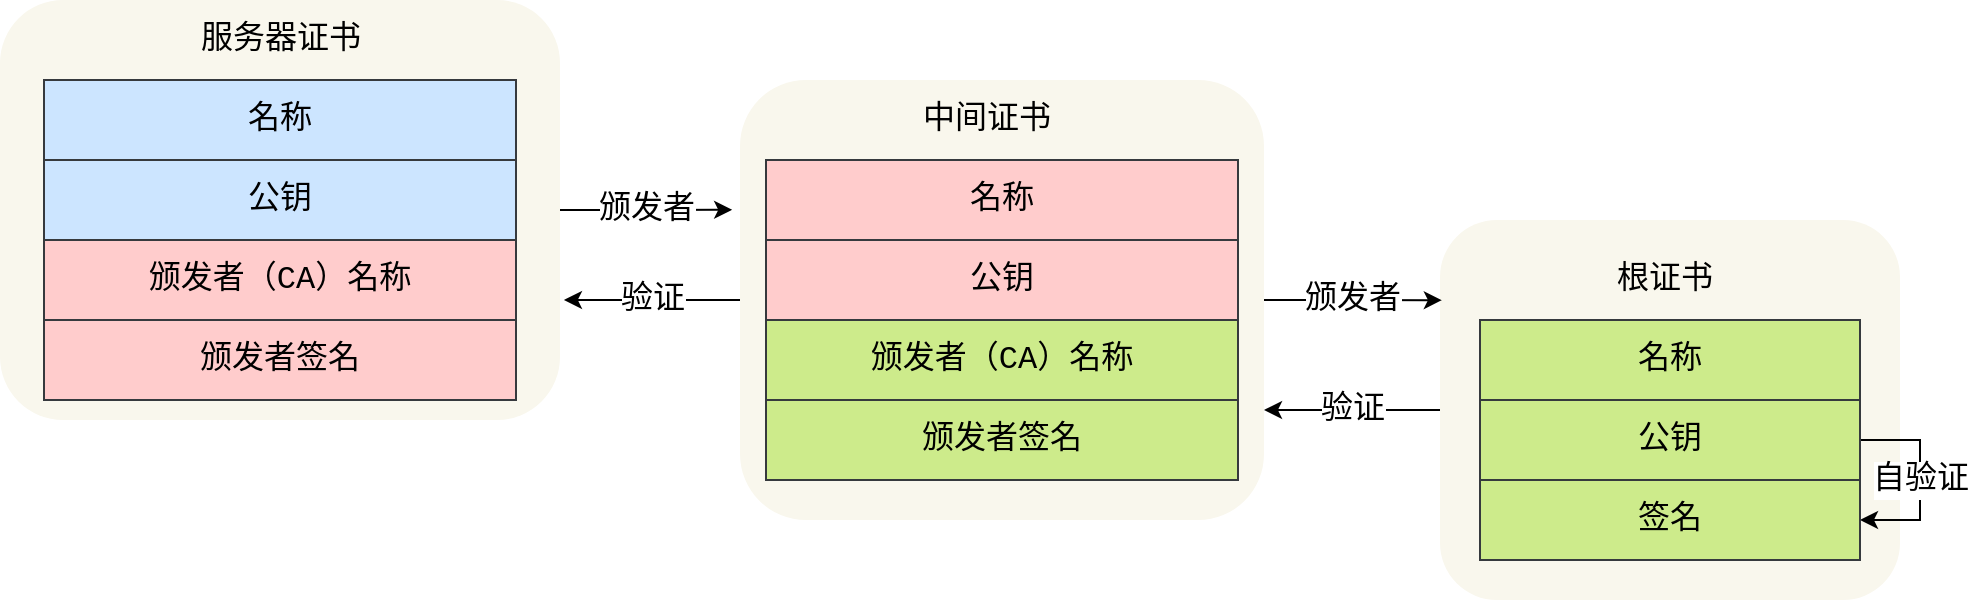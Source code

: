 <mxfile version="13.9.9" type="github">
  <diagram id="d3CDpL4kcyTtyqX8Ylbh" name="第 1 页">
    <mxGraphModel dx="1426" dy="825" grid="1" gridSize="10" guides="1" tooltips="1" connect="1" arrows="1" fold="1" page="1" pageScale="1" pageWidth="827" pageHeight="1169" math="0" shadow="0">
      <root>
        <mxCell id="0" />
        <mxCell id="1" parent="0" />
        <mxCell id="DgBi4fKjSA7FTJw_oE3--35" value="验证" style="edgeStyle=orthogonalEdgeStyle;rounded=0;orthogonalLoop=1;jettySize=auto;html=1;entryX=1;entryY=0.75;entryDx=0;entryDy=0;fontFamily=Courier New;fontSize=16;" edge="1" parent="1" source="DgBi4fKjSA7FTJw_oE3--29" target="DgBi4fKjSA7FTJw_oE3--26">
          <mxGeometry relative="1" as="geometry" />
        </mxCell>
        <mxCell id="DgBi4fKjSA7FTJw_oE3--29" value="" style="rounded=1;whiteSpace=wrap;html=1;fontFamily=Courier New;fontSize=16;fillColor=#f9f7ed;strokeColor=none;" vertex="1" parent="1">
          <mxGeometry x="890" y="300" width="230" height="190" as="geometry" />
        </mxCell>
        <mxCell id="DgBi4fKjSA7FTJw_oE3--33" value="验证" style="edgeStyle=orthogonalEdgeStyle;rounded=0;orthogonalLoop=1;jettySize=auto;html=1;entryX=1.007;entryY=0.714;entryDx=0;entryDy=0;entryPerimeter=0;fontFamily=Courier New;fontSize=16;" edge="1" parent="1" source="DgBi4fKjSA7FTJw_oE3--26" target="DgBi4fKjSA7FTJw_oE3--25">
          <mxGeometry relative="1" as="geometry" />
        </mxCell>
        <mxCell id="DgBi4fKjSA7FTJw_oE3--34" value="颁发者" style="edgeStyle=orthogonalEdgeStyle;rounded=0;orthogonalLoop=1;jettySize=auto;html=1;entryX=0.004;entryY=0.211;entryDx=0;entryDy=0;entryPerimeter=0;fontFamily=Courier New;fontSize=16;" edge="1" parent="1" source="DgBi4fKjSA7FTJw_oE3--26" target="DgBi4fKjSA7FTJw_oE3--29">
          <mxGeometry relative="1" as="geometry" />
        </mxCell>
        <mxCell id="DgBi4fKjSA7FTJw_oE3--26" value="" style="rounded=1;whiteSpace=wrap;html=1;fontFamily=Courier New;fontSize=16;fillColor=#f9f7ed;strokeColor=none;" vertex="1" parent="1">
          <mxGeometry x="540" y="230" width="262" height="220" as="geometry" />
        </mxCell>
        <mxCell id="DgBi4fKjSA7FTJw_oE3--32" value="颁发者" style="edgeStyle=orthogonalEdgeStyle;rounded=0;orthogonalLoop=1;jettySize=auto;html=1;entryX=-0.015;entryY=0.295;entryDx=0;entryDy=0;entryPerimeter=0;fontFamily=Courier New;fontSize=16;" edge="1" parent="1" source="DgBi4fKjSA7FTJw_oE3--25" target="DgBi4fKjSA7FTJw_oE3--26">
          <mxGeometry relative="1" as="geometry" />
        </mxCell>
        <mxCell id="DgBi4fKjSA7FTJw_oE3--25" value="" style="rounded=1;whiteSpace=wrap;html=1;fontFamily=Courier New;fontSize=16;fillColor=#f9f7ed;strokeColor=none;" vertex="1" parent="1">
          <mxGeometry x="170" y="190" width="280" height="210" as="geometry" />
        </mxCell>
        <mxCell id="DgBi4fKjSA7FTJw_oE3--2" value="名称" style="rounded=0;whiteSpace=wrap;html=1;fontSize=16;fontFamily=Courier New;fillColor=#cce5ff;strokeColor=#36393d;" vertex="1" parent="1">
          <mxGeometry x="192" y="230" width="236" height="40" as="geometry" />
        </mxCell>
        <mxCell id="DgBi4fKjSA7FTJw_oE3--4" value="公钥" style="rounded=0;whiteSpace=wrap;html=1;fontSize=16;fontFamily=Courier New;fillColor=#cce5ff;strokeColor=#36393d;" vertex="1" parent="1">
          <mxGeometry x="192" y="270" width="236" height="40" as="geometry" />
        </mxCell>
        <mxCell id="DgBi4fKjSA7FTJw_oE3--5" value="颁发者（CA）名称" style="rounded=0;whiteSpace=wrap;html=1;fontSize=16;fontFamily=Courier New;fillColor=#ffcccc;strokeColor=#36393d;" vertex="1" parent="1">
          <mxGeometry x="192" y="310" width="236" height="40" as="geometry" />
        </mxCell>
        <mxCell id="DgBi4fKjSA7FTJw_oE3--7" value="颁发者签名" style="rounded=0;whiteSpace=wrap;html=1;fontSize=16;fontFamily=Courier New;fillColor=#ffcccc;strokeColor=#36393d;" vertex="1" parent="1">
          <mxGeometry x="192" y="350" width="236" height="40" as="geometry" />
        </mxCell>
        <mxCell id="DgBi4fKjSA7FTJw_oE3--8" value="服务器证书" style="text;html=1;align=center;verticalAlign=middle;resizable=0;points=[];autosize=1;fontSize=16;fontFamily=Courier New;" vertex="1" parent="1">
          <mxGeometry x="260" y="200" width="100" height="20" as="geometry" />
        </mxCell>
        <mxCell id="DgBi4fKjSA7FTJw_oE3--9" value="名称" style="rounded=0;whiteSpace=wrap;html=1;fontSize=16;fontFamily=Courier New;fillColor=#ffcccc;strokeColor=#36393d;" vertex="1" parent="1">
          <mxGeometry x="553" y="270" width="236" height="40" as="geometry" />
        </mxCell>
        <mxCell id="DgBi4fKjSA7FTJw_oE3--10" value="公钥" style="rounded=0;whiteSpace=wrap;html=1;fontSize=16;fontFamily=Courier New;fillColor=#ffcccc;strokeColor=#36393d;" vertex="1" parent="1">
          <mxGeometry x="553" y="310" width="236" height="40" as="geometry" />
        </mxCell>
        <mxCell id="DgBi4fKjSA7FTJw_oE3--11" value="颁发者（CA）名称" style="rounded=0;whiteSpace=wrap;html=1;fontSize=16;fontFamily=Courier New;fillColor=#cdeb8b;strokeColor=#36393d;" vertex="1" parent="1">
          <mxGeometry x="553" y="350" width="236" height="40" as="geometry" />
        </mxCell>
        <mxCell id="DgBi4fKjSA7FTJw_oE3--12" value="颁发者签名" style="rounded=0;whiteSpace=wrap;html=1;fontSize=16;fontFamily=Courier New;fillColor=#cdeb8b;strokeColor=#36393d;" vertex="1" parent="1">
          <mxGeometry x="553" y="390" width="236" height="40" as="geometry" />
        </mxCell>
        <mxCell id="DgBi4fKjSA7FTJw_oE3--13" value="中间证书" style="text;html=1;align=center;verticalAlign=middle;resizable=0;points=[];autosize=1;fontSize=16;fontFamily=Courier New;" vertex="1" parent="1">
          <mxGeometry x="623" y="240" width="80" height="20" as="geometry" />
        </mxCell>
        <mxCell id="DgBi4fKjSA7FTJw_oE3--14" value="名称" style="rounded=0;whiteSpace=wrap;html=1;fontSize=16;fontFamily=Courier New;fillColor=#cdeb8b;strokeColor=#36393d;" vertex="1" parent="1">
          <mxGeometry x="910" y="350" width="190" height="40" as="geometry" />
        </mxCell>
        <mxCell id="DgBi4fKjSA7FTJw_oE3--24" value="自验证" style="edgeStyle=orthogonalEdgeStyle;rounded=0;orthogonalLoop=1;jettySize=auto;html=1;entryX=1;entryY=0.5;entryDx=0;entryDy=0;fontFamily=Courier New;fontSize=16;exitX=1;exitY=0.5;exitDx=0;exitDy=0;" edge="1" parent="1" source="DgBi4fKjSA7FTJw_oE3--15" target="DgBi4fKjSA7FTJw_oE3--17">
          <mxGeometry relative="1" as="geometry">
            <Array as="points">
              <mxPoint x="1130" y="410" />
              <mxPoint x="1130" y="450" />
            </Array>
          </mxGeometry>
        </mxCell>
        <mxCell id="DgBi4fKjSA7FTJw_oE3--15" value="公钥" style="rounded=0;whiteSpace=wrap;html=1;fontSize=16;fontFamily=Courier New;fillColor=#cdeb8b;strokeColor=#36393d;" vertex="1" parent="1">
          <mxGeometry x="910" y="390" width="190" height="40" as="geometry" />
        </mxCell>
        <mxCell id="DgBi4fKjSA7FTJw_oE3--17" value="签名" style="rounded=0;whiteSpace=wrap;html=1;fontSize=16;fontFamily=Courier New;fillColor=#cdeb8b;strokeColor=#36393d;" vertex="1" parent="1">
          <mxGeometry x="910" y="430" width="190" height="40" as="geometry" />
        </mxCell>
        <mxCell id="DgBi4fKjSA7FTJw_oE3--18" value="根证书" style="text;html=1;align=center;verticalAlign=middle;resizable=0;points=[];autosize=1;fontSize=16;fontFamily=Courier New;" vertex="1" parent="1">
          <mxGeometry x="971.75" y="320" width="60" height="20" as="geometry" />
        </mxCell>
      </root>
    </mxGraphModel>
  </diagram>
</mxfile>
